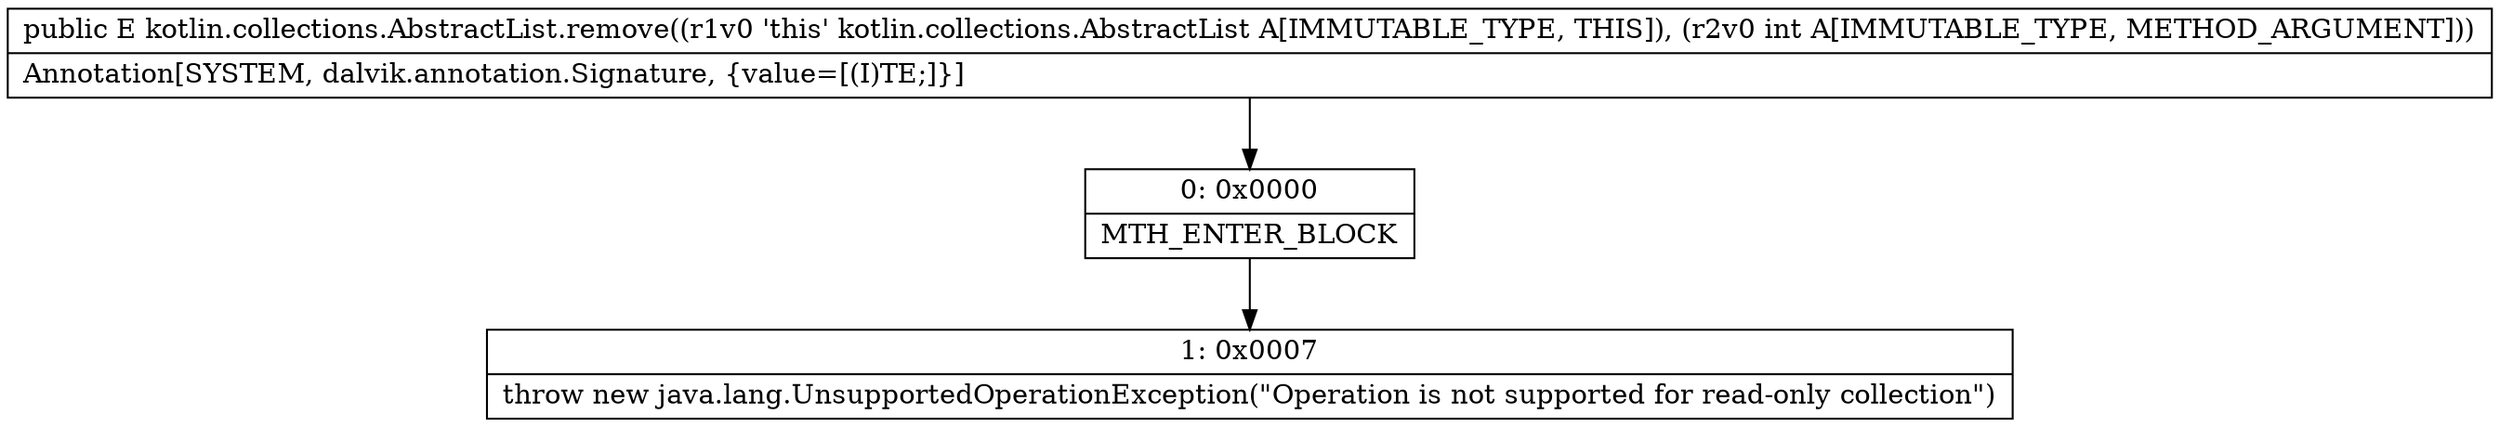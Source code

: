 digraph "CFG forkotlin.collections.AbstractList.remove(I)Ljava\/lang\/Object;" {
Node_0 [shape=record,label="{0\:\ 0x0000|MTH_ENTER_BLOCK\l}"];
Node_1 [shape=record,label="{1\:\ 0x0007|throw new java.lang.UnsupportedOperationException(\"Operation is not supported for read\-only collection\")\l}"];
MethodNode[shape=record,label="{public E kotlin.collections.AbstractList.remove((r1v0 'this' kotlin.collections.AbstractList A[IMMUTABLE_TYPE, THIS]), (r2v0 int A[IMMUTABLE_TYPE, METHOD_ARGUMENT]))  | Annotation[SYSTEM, dalvik.annotation.Signature, \{value=[(I)TE;]\}]\l}"];
MethodNode -> Node_0;
Node_0 -> Node_1;
}

